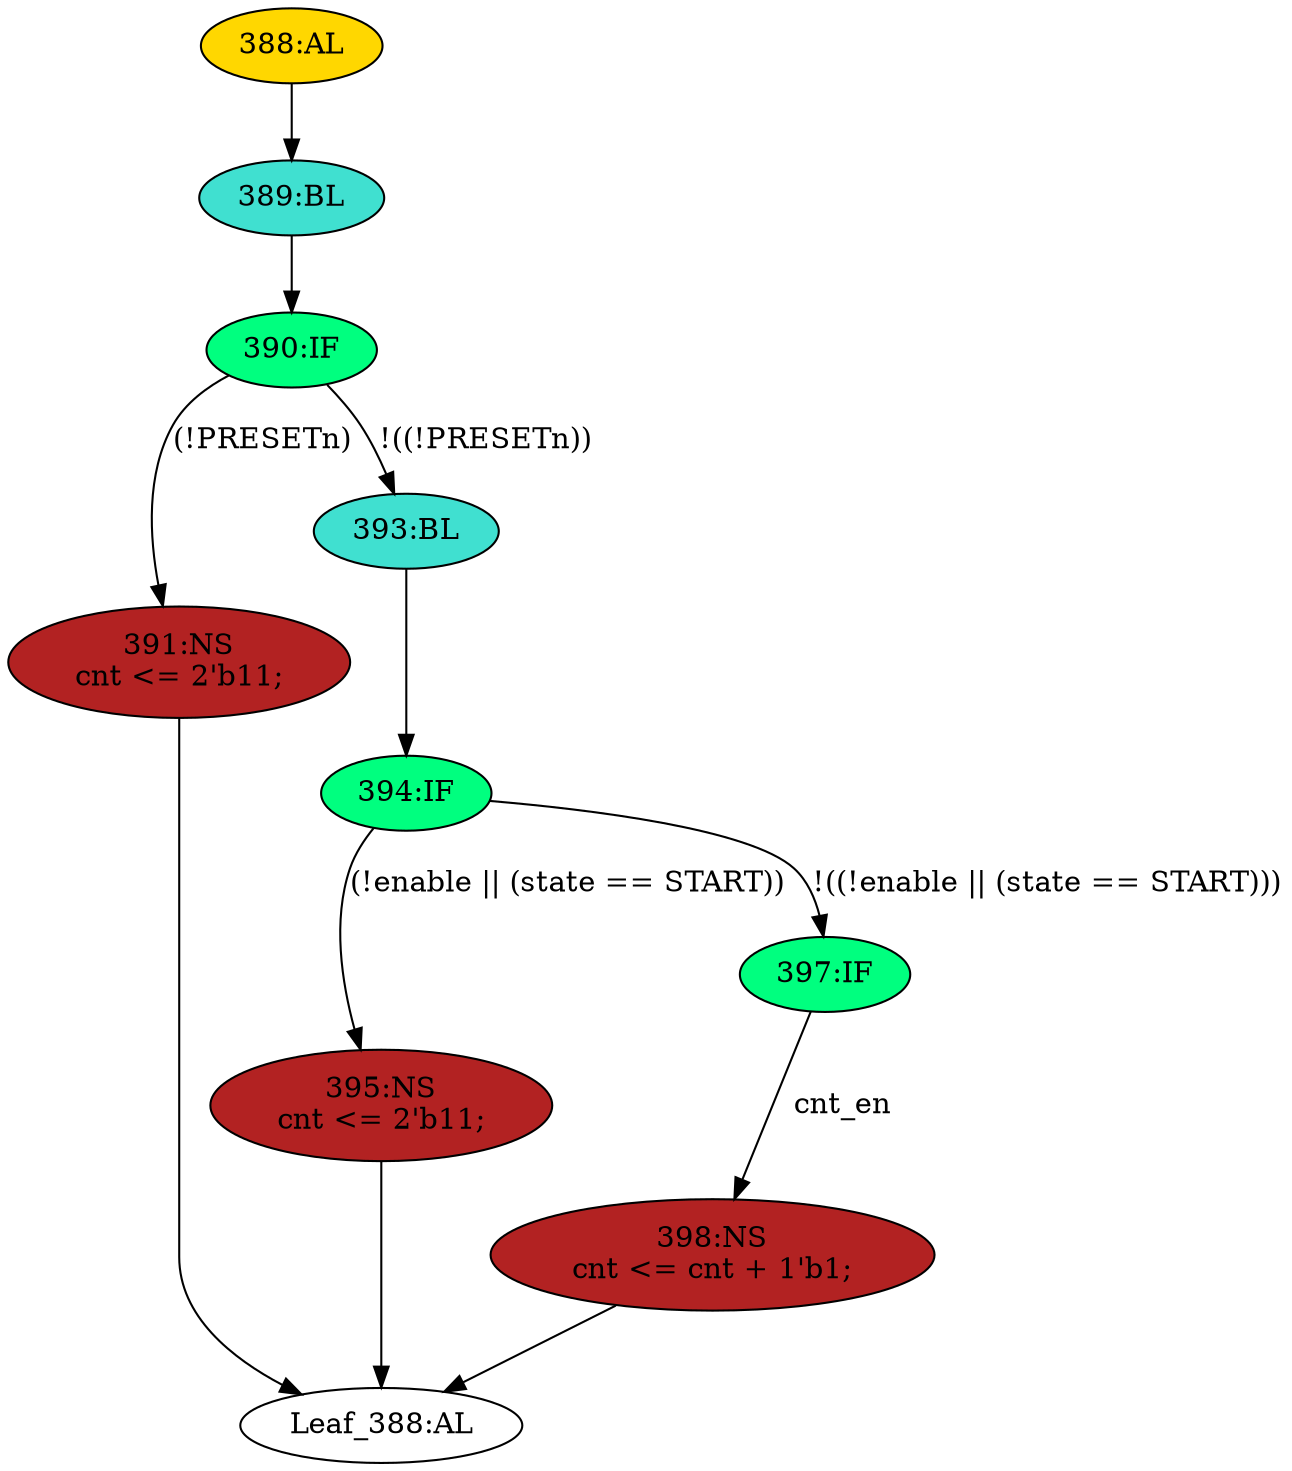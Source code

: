 strict digraph "" {
	node [label="\N"];
	"390:IF"	 [ast="<pyverilog.vparser.ast.IfStatement object at 0x7f79abc7d850>",
		fillcolor=springgreen,
		label="390:IF",
		statements="[]",
		style=filled,
		typ=IfStatement];
	"391:NS"	 [ast="<pyverilog.vparser.ast.NonblockingSubstitution object at 0x7f79abc7de10>",
		fillcolor=firebrick,
		label="391:NS
cnt <= 2'b11;",
		statements="[<pyverilog.vparser.ast.NonblockingSubstitution object at 0x7f79abc7de10>]",
		style=filled,
		typ=NonblockingSubstitution];
	"390:IF" -> "391:NS"	 [cond="['PRESETn']",
		label="(!PRESETn)",
		lineno=390];
	"393:BL"	 [ast="<pyverilog.vparser.ast.Block object at 0x7f79abc7d890>",
		fillcolor=turquoise,
		label="393:BL",
		statements="[]",
		style=filled,
		typ=Block];
	"390:IF" -> "393:BL"	 [cond="['PRESETn']",
		label="!((!PRESETn))",
		lineno=390];
	"Leaf_388:AL"	 [def_var="['cnt']",
		label="Leaf_388:AL"];
	"391:NS" -> "Leaf_388:AL"	 [cond="[]",
		lineno=None];
	"394:IF"	 [ast="<pyverilog.vparser.ast.IfStatement object at 0x7f79abc7d8d0>",
		fillcolor=springgreen,
		label="394:IF",
		statements="[]",
		style=filled,
		typ=IfStatement];
	"393:BL" -> "394:IF"	 [cond="[]",
		lineno=None];
	"389:BL"	 [ast="<pyverilog.vparser.ast.Block object at 0x7f79abc7dfd0>",
		fillcolor=turquoise,
		label="389:BL",
		statements="[]",
		style=filled,
		typ=Block];
	"389:BL" -> "390:IF"	 [cond="[]",
		lineno=None];
	"395:NS"	 [ast="<pyverilog.vparser.ast.NonblockingSubstitution object at 0x7f79abc7db50>",
		fillcolor=firebrick,
		label="395:NS
cnt <= 2'b11;",
		statements="[<pyverilog.vparser.ast.NonblockingSubstitution object at 0x7f79abc7db50>]",
		style=filled,
		typ=NonblockingSubstitution];
	"394:IF" -> "395:NS"	 [cond="['enable', 'state', 'START']",
		label="(!enable || (state == START))",
		lineno=394];
	"397:IF"	 [ast="<pyverilog.vparser.ast.IfStatement object at 0x7f79abc7d910>",
		fillcolor=springgreen,
		label="397:IF",
		statements="[]",
		style=filled,
		typ=IfStatement];
	"394:IF" -> "397:IF"	 [cond="['enable', 'state', 'START']",
		label="!((!enable || (state == START)))",
		lineno=394];
	"395:NS" -> "Leaf_388:AL"	 [cond="[]",
		lineno=None];
	"398:NS"	 [ast="<pyverilog.vparser.ast.NonblockingSubstitution object at 0x7f79abc7d950>",
		fillcolor=firebrick,
		label="398:NS
cnt <= cnt + 1'b1;",
		statements="[<pyverilog.vparser.ast.NonblockingSubstitution object at 0x7f79abc7d950>]",
		style=filled,
		typ=NonblockingSubstitution];
	"397:IF" -> "398:NS"	 [cond="['cnt_en']",
		label=cnt_en,
		lineno=397];
	"398:NS" -> "Leaf_388:AL"	 [cond="[]",
		lineno=None];
	"388:AL"	 [ast="<pyverilog.vparser.ast.Always object at 0x7f79abc4f050>",
		clk_sens=True,
		fillcolor=gold,
		label="388:AL",
		sens="['PCLK', 'PRESETn']",
		statements="[]",
		style=filled,
		typ=Always,
		use_var="['cnt', 'enable', 'START', 'state', 'PRESETn', 'cnt_en']"];
	"388:AL" -> "389:BL"	 [cond="[]",
		lineno=None];
}
